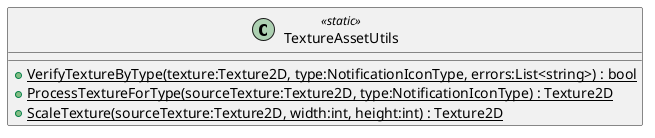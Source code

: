 @startuml
class TextureAssetUtils <<static>> {
    + {static} VerifyTextureByType(texture:Texture2D, type:NotificationIconType, errors:List<string>) : bool
    + {static} ProcessTextureForType(sourceTexture:Texture2D, type:NotificationIconType) : Texture2D
    + {static} ScaleTexture(sourceTexture:Texture2D, width:int, height:int) : Texture2D
}
@enduml

